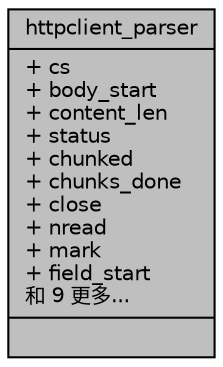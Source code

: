 digraph "httpclient_parser"
{
 // LATEX_PDF_SIZE
  edge [fontname="Helvetica",fontsize="10",labelfontname="Helvetica",labelfontsize="10"];
  node [fontname="Helvetica",fontsize="10",shape=record];
  Node1 [label="{httpclient_parser\n|+ cs\l+ body_start\l+ content_len\l+ status\l+ chunked\l+ chunks_done\l+ close\l+ nread\l+ mark\l+ field_start\l和 9 更多...\l|}",height=0.2,width=0.4,color="black", fillcolor="grey75", style="filled", fontcolor="black",tooltip=" "];
}

